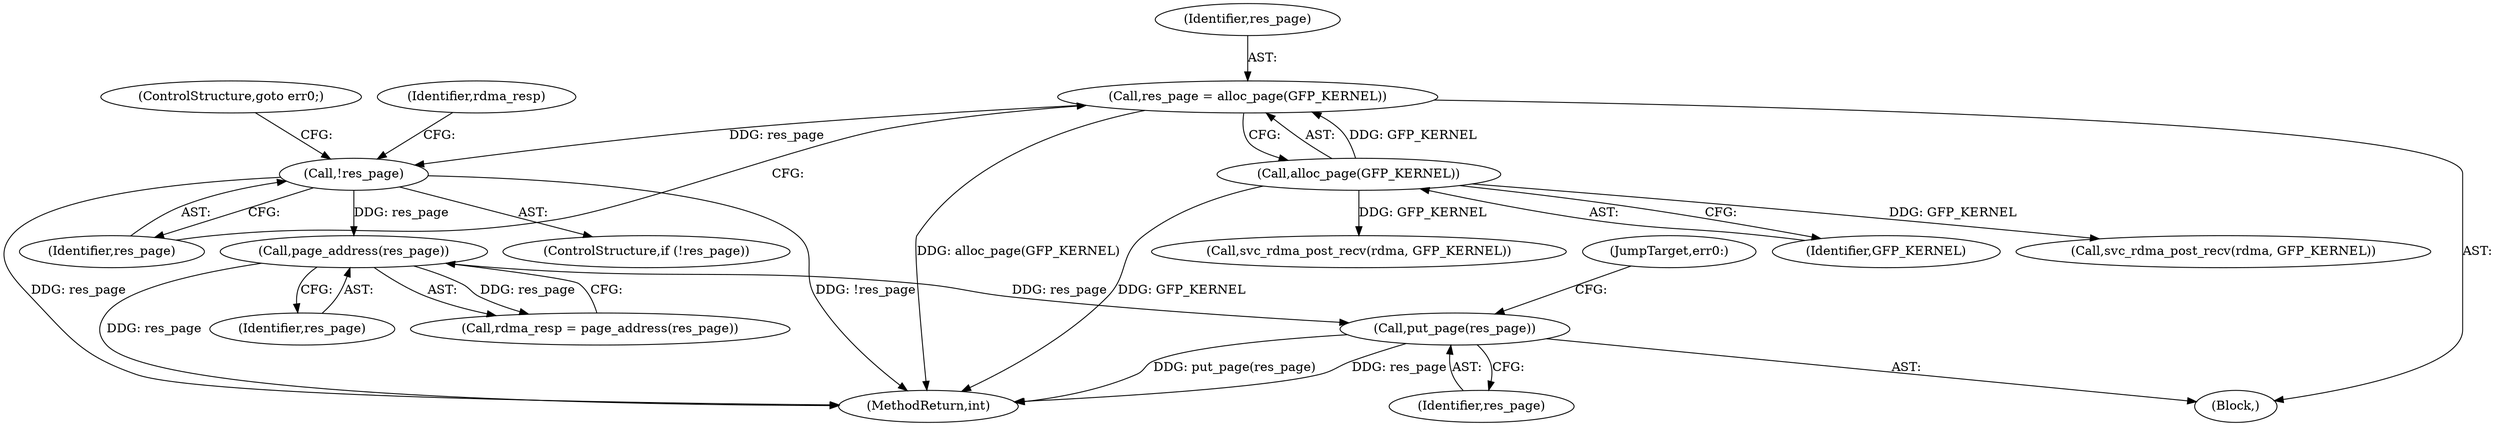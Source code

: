 digraph "0_linux_c70422f760c120480fee4de6c38804c72aa26bc1_40@pointer" {
"1000297" [label="(Call,put_page(res_page))"];
"1000159" [label="(Call,page_address(res_page))"];
"1000154" [label="(Call,!res_page)"];
"1000149" [label="(Call,res_page = alloc_page(GFP_KERNEL))"];
"1000151" [label="(Call,alloc_page(GFP_KERNEL))"];
"1000155" [label="(Identifier,res_page)"];
"1000154" [label="(Call,!res_page)"];
"1000299" [label="(JumpTarget,err0:)"];
"1000156" [label="(ControlStructure,goto err0;)"];
"1000106" [label="(Block,)"];
"1000151" [label="(Call,alloc_page(GFP_KERNEL))"];
"1000298" [label="(Identifier,res_page)"];
"1000246" [label="(Call,svc_rdma_post_recv(rdma, GFP_KERNEL))"];
"1000153" [label="(ControlStructure,if (!res_page))"];
"1000158" [label="(Identifier,rdma_resp)"];
"1000150" [label="(Identifier,res_page)"];
"1000160" [label="(Identifier,res_page)"];
"1000297" [label="(Call,put_page(res_page))"];
"1000159" [label="(Call,page_address(res_page))"];
"1000152" [label="(Identifier,GFP_KERNEL)"];
"1000157" [label="(Call,rdma_resp = page_address(res_page))"];
"1000277" [label="(Call,svc_rdma_post_recv(rdma, GFP_KERNEL))"];
"1000149" [label="(Call,res_page = alloc_page(GFP_KERNEL))"];
"1000312" [label="(MethodReturn,int)"];
"1000297" -> "1000106"  [label="AST: "];
"1000297" -> "1000298"  [label="CFG: "];
"1000298" -> "1000297"  [label="AST: "];
"1000299" -> "1000297"  [label="CFG: "];
"1000297" -> "1000312"  [label="DDG: res_page"];
"1000297" -> "1000312"  [label="DDG: put_page(res_page)"];
"1000159" -> "1000297"  [label="DDG: res_page"];
"1000159" -> "1000157"  [label="AST: "];
"1000159" -> "1000160"  [label="CFG: "];
"1000160" -> "1000159"  [label="AST: "];
"1000157" -> "1000159"  [label="CFG: "];
"1000159" -> "1000312"  [label="DDG: res_page"];
"1000159" -> "1000157"  [label="DDG: res_page"];
"1000154" -> "1000159"  [label="DDG: res_page"];
"1000154" -> "1000153"  [label="AST: "];
"1000154" -> "1000155"  [label="CFG: "];
"1000155" -> "1000154"  [label="AST: "];
"1000156" -> "1000154"  [label="CFG: "];
"1000158" -> "1000154"  [label="CFG: "];
"1000154" -> "1000312"  [label="DDG: res_page"];
"1000154" -> "1000312"  [label="DDG: !res_page"];
"1000149" -> "1000154"  [label="DDG: res_page"];
"1000149" -> "1000106"  [label="AST: "];
"1000149" -> "1000151"  [label="CFG: "];
"1000150" -> "1000149"  [label="AST: "];
"1000151" -> "1000149"  [label="AST: "];
"1000155" -> "1000149"  [label="CFG: "];
"1000149" -> "1000312"  [label="DDG: alloc_page(GFP_KERNEL)"];
"1000151" -> "1000149"  [label="DDG: GFP_KERNEL"];
"1000151" -> "1000152"  [label="CFG: "];
"1000152" -> "1000151"  [label="AST: "];
"1000151" -> "1000312"  [label="DDG: GFP_KERNEL"];
"1000151" -> "1000246"  [label="DDG: GFP_KERNEL"];
"1000151" -> "1000277"  [label="DDG: GFP_KERNEL"];
}
